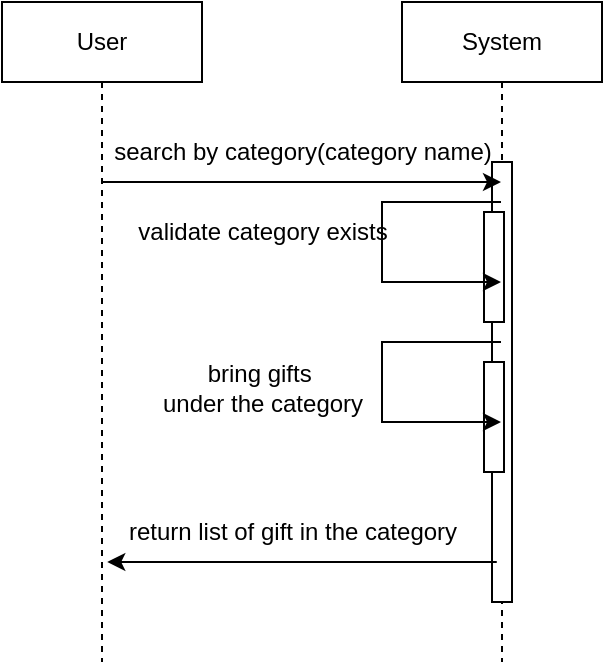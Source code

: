 <mxfile version="26.2.15">
  <diagram name="Page-1" id="2YBvvXClWsGukQMizWep">
    <mxGraphModel dx="273" dy="618" grid="1" gridSize="10" guides="1" tooltips="1" connect="1" arrows="1" fold="1" page="1" pageScale="1" pageWidth="850" pageHeight="1100" math="0" shadow="0">
      <root>
        <mxCell id="0" />
        <mxCell id="1" parent="0" />
        <mxCell id="bjthc9OTb298_F-rCDNB-1" value="System" style="shape=umlLifeline;perimeter=lifelinePerimeter;whiteSpace=wrap;html=1;container=0;dropTarget=0;collapsible=0;recursiveResize=0;outlineConnect=0;portConstraint=eastwest;newEdgeStyle={&quot;edgeStyle&quot;:&quot;elbowEdgeStyle&quot;,&quot;elbow&quot;:&quot;vertical&quot;,&quot;curved&quot;:0,&quot;rounded&quot;:0};" vertex="1" parent="1">
          <mxGeometry x="250" y="40" width="100" height="330" as="geometry" />
        </mxCell>
        <mxCell id="bjthc9OTb298_F-rCDNB-2" value="" style="html=1;points=[];perimeter=orthogonalPerimeter;outlineConnect=0;targetShapes=umlLifeline;portConstraint=eastwest;newEdgeStyle={&quot;edgeStyle&quot;:&quot;elbowEdgeStyle&quot;,&quot;elbow&quot;:&quot;vertical&quot;,&quot;curved&quot;:0,&quot;rounded&quot;:0};" vertex="1" parent="bjthc9OTb298_F-rCDNB-1">
          <mxGeometry x="45" y="80" width="10" height="220" as="geometry" />
        </mxCell>
        <mxCell id="bjthc9OTb298_F-rCDNB-3" value="" style="html=1;points=[];perimeter=orthogonalPerimeter;outlineConnect=0;targetShapes=umlLifeline;portConstraint=eastwest;newEdgeStyle={&quot;edgeStyle&quot;:&quot;elbowEdgeStyle&quot;,&quot;elbow&quot;:&quot;vertical&quot;,&quot;curved&quot;:0,&quot;rounded&quot;:0};" vertex="1" parent="bjthc9OTb298_F-rCDNB-1">
          <mxGeometry x="41" y="105" width="10" height="55" as="geometry" />
        </mxCell>
        <mxCell id="bjthc9OTb298_F-rCDNB-4" value="" style="html=1;points=[];perimeter=orthogonalPerimeter;outlineConnect=0;targetShapes=umlLifeline;portConstraint=eastwest;newEdgeStyle={&quot;edgeStyle&quot;:&quot;elbowEdgeStyle&quot;,&quot;elbow&quot;:&quot;vertical&quot;,&quot;curved&quot;:0,&quot;rounded&quot;:0};" vertex="1" parent="bjthc9OTb298_F-rCDNB-1">
          <mxGeometry x="41" y="180" width="10" height="55" as="geometry" />
        </mxCell>
        <mxCell id="bjthc9OTb298_F-rCDNB-6" value="User" style="shape=umlLifeline;perimeter=lifelinePerimeter;whiteSpace=wrap;html=1;container=0;dropTarget=0;collapsible=0;recursiveResize=0;outlineConnect=0;portConstraint=eastwest;newEdgeStyle={&quot;edgeStyle&quot;:&quot;elbowEdgeStyle&quot;,&quot;elbow&quot;:&quot;vertical&quot;,&quot;curved&quot;:0,&quot;rounded&quot;:0};" vertex="1" parent="1">
          <mxGeometry x="50" y="40" width="100" height="330" as="geometry" />
        </mxCell>
        <mxCell id="bjthc9OTb298_F-rCDNB-7" value="" style="endArrow=classic;html=1;rounded=0;" edge="1" parent="1" target="bjthc9OTb298_F-rCDNB-1">
          <mxGeometry width="50" height="50" relative="1" as="geometry">
            <mxPoint x="100" y="130" as="sourcePoint" />
            <mxPoint x="150" y="80" as="targetPoint" />
          </mxGeometry>
        </mxCell>
        <mxCell id="bjthc9OTb298_F-rCDNB-8" value="search by category(category name)" style="text;html=1;align=center;verticalAlign=middle;resizable=0;points=[];autosize=1;strokeColor=none;fillColor=none;" vertex="1" parent="1">
          <mxGeometry x="95" y="100" width="210" height="30" as="geometry" />
        </mxCell>
        <mxCell id="bjthc9OTb298_F-rCDNB-9" value="" style="endArrow=classic;html=1;rounded=0;edgeStyle=orthogonalEdgeStyle;" edge="1" parent="1" target="bjthc9OTb298_F-rCDNB-1" source="bjthc9OTb298_F-rCDNB-1">
          <mxGeometry width="50" height="50" relative="1" as="geometry">
            <mxPoint x="265" y="140" as="sourcePoint" />
            <mxPoint x="245" y="180" as="targetPoint" />
            <Array as="points">
              <mxPoint x="240" y="140" />
              <mxPoint x="240" y="180" />
            </Array>
          </mxGeometry>
        </mxCell>
        <mxCell id="bjthc9OTb298_F-rCDNB-11" value="" style="endArrow=classic;html=1;rounded=0;edgeStyle=orthogonalEdgeStyle;" edge="1" parent="1" source="bjthc9OTb298_F-rCDNB-1" target="bjthc9OTb298_F-rCDNB-1">
          <mxGeometry width="50" height="50" relative="1" as="geometry">
            <mxPoint x="260" y="210" as="sourcePoint" />
            <mxPoint x="265" y="250" as="targetPoint" />
            <Array as="points">
              <mxPoint x="240" y="210" />
              <mxPoint x="240" y="250" />
            </Array>
          </mxGeometry>
        </mxCell>
        <mxCell id="bjthc9OTb298_F-rCDNB-12" value="validate category exists" style="text;html=1;align=center;verticalAlign=middle;resizable=0;points=[];autosize=1;strokeColor=none;fillColor=none;" vertex="1" parent="1">
          <mxGeometry x="110" y="140" width="140" height="30" as="geometry" />
        </mxCell>
        <mxCell id="bjthc9OTb298_F-rCDNB-15" value="" style="endArrow=classic;html=1;rounded=0;" edge="1" parent="1">
          <mxGeometry width="50" height="50" relative="1" as="geometry">
            <mxPoint x="297.38" y="320" as="sourcePoint" />
            <mxPoint x="102.63" y="320" as="targetPoint" />
          </mxGeometry>
        </mxCell>
        <mxCell id="bjthc9OTb298_F-rCDNB-16" value="return list of gift in the category" style="text;html=1;align=center;verticalAlign=middle;resizable=0;points=[];autosize=1;strokeColor=none;fillColor=none;" vertex="1" parent="1">
          <mxGeometry x="105" y="290" width="180" height="30" as="geometry" />
        </mxCell>
        <mxCell id="bjthc9OTb298_F-rCDNB-17" value="bring gifts&amp;nbsp;&lt;div&gt;under the category&lt;/div&gt;" style="text;html=1;align=center;verticalAlign=middle;resizable=0;points=[];autosize=1;strokeColor=none;fillColor=none;" vertex="1" parent="1">
          <mxGeometry x="120" y="213" width="120" height="40" as="geometry" />
        </mxCell>
      </root>
    </mxGraphModel>
  </diagram>
</mxfile>
